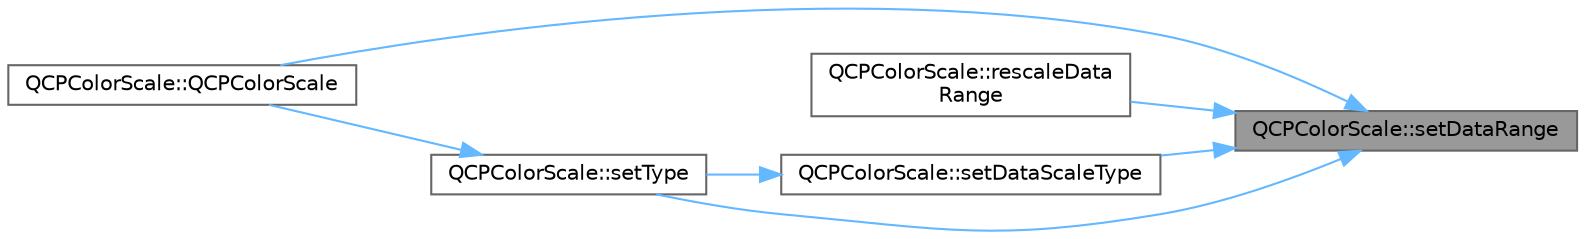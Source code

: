 digraph "QCPColorScale::setDataRange"
{
 // LATEX_PDF_SIZE
  bgcolor="transparent";
  edge [fontname=Helvetica,fontsize=10,labelfontname=Helvetica,labelfontsize=10];
  node [fontname=Helvetica,fontsize=10,shape=box,height=0.2,width=0.4];
  rankdir="RL";
  Node1 [label="QCPColorScale::setDataRange",height=0.2,width=0.4,color="gray40", fillcolor="grey60", style="filled", fontcolor="black",tooltip=" "];
  Node1 -> Node2 [dir="back",color="steelblue1",style="solid"];
  Node2 [label="QCPColorScale::QCPColorScale",height=0.2,width=0.4,color="grey40", fillcolor="white", style="filled",URL="$class_q_c_p_color_scale.html#aa8debce1be38b54287c04d4f584394b4",tooltip=" "];
  Node1 -> Node3 [dir="back",color="steelblue1",style="solid"];
  Node3 [label="QCPColorScale::rescaleData\lRange",height=0.2,width=0.4,color="grey40", fillcolor="white", style="filled",URL="$class_q_c_p_color_scale.html#a425983db4478543924ddbd04ea20a356",tooltip=" "];
  Node1 -> Node4 [dir="back",color="steelblue1",style="solid"];
  Node4 [label="QCPColorScale::setDataScaleType",height=0.2,width=0.4,color="grey40", fillcolor="white", style="filled",URL="$class_q_c_p_color_scale.html#aeb6107d67dd7325145b2498abae67fc3",tooltip=" "];
  Node4 -> Node5 [dir="back",color="steelblue1",style="solid"];
  Node5 [label="QCPColorScale::setType",height=0.2,width=0.4,color="grey40", fillcolor="white", style="filled",URL="$class_q_c_p_color_scale.html#a1bf9bdb291927c422dd66b404b206f1f",tooltip=" "];
  Node5 -> Node2 [dir="back",color="steelblue1",style="solid"];
  Node1 -> Node5 [dir="back",color="steelblue1",style="solid"];
}
